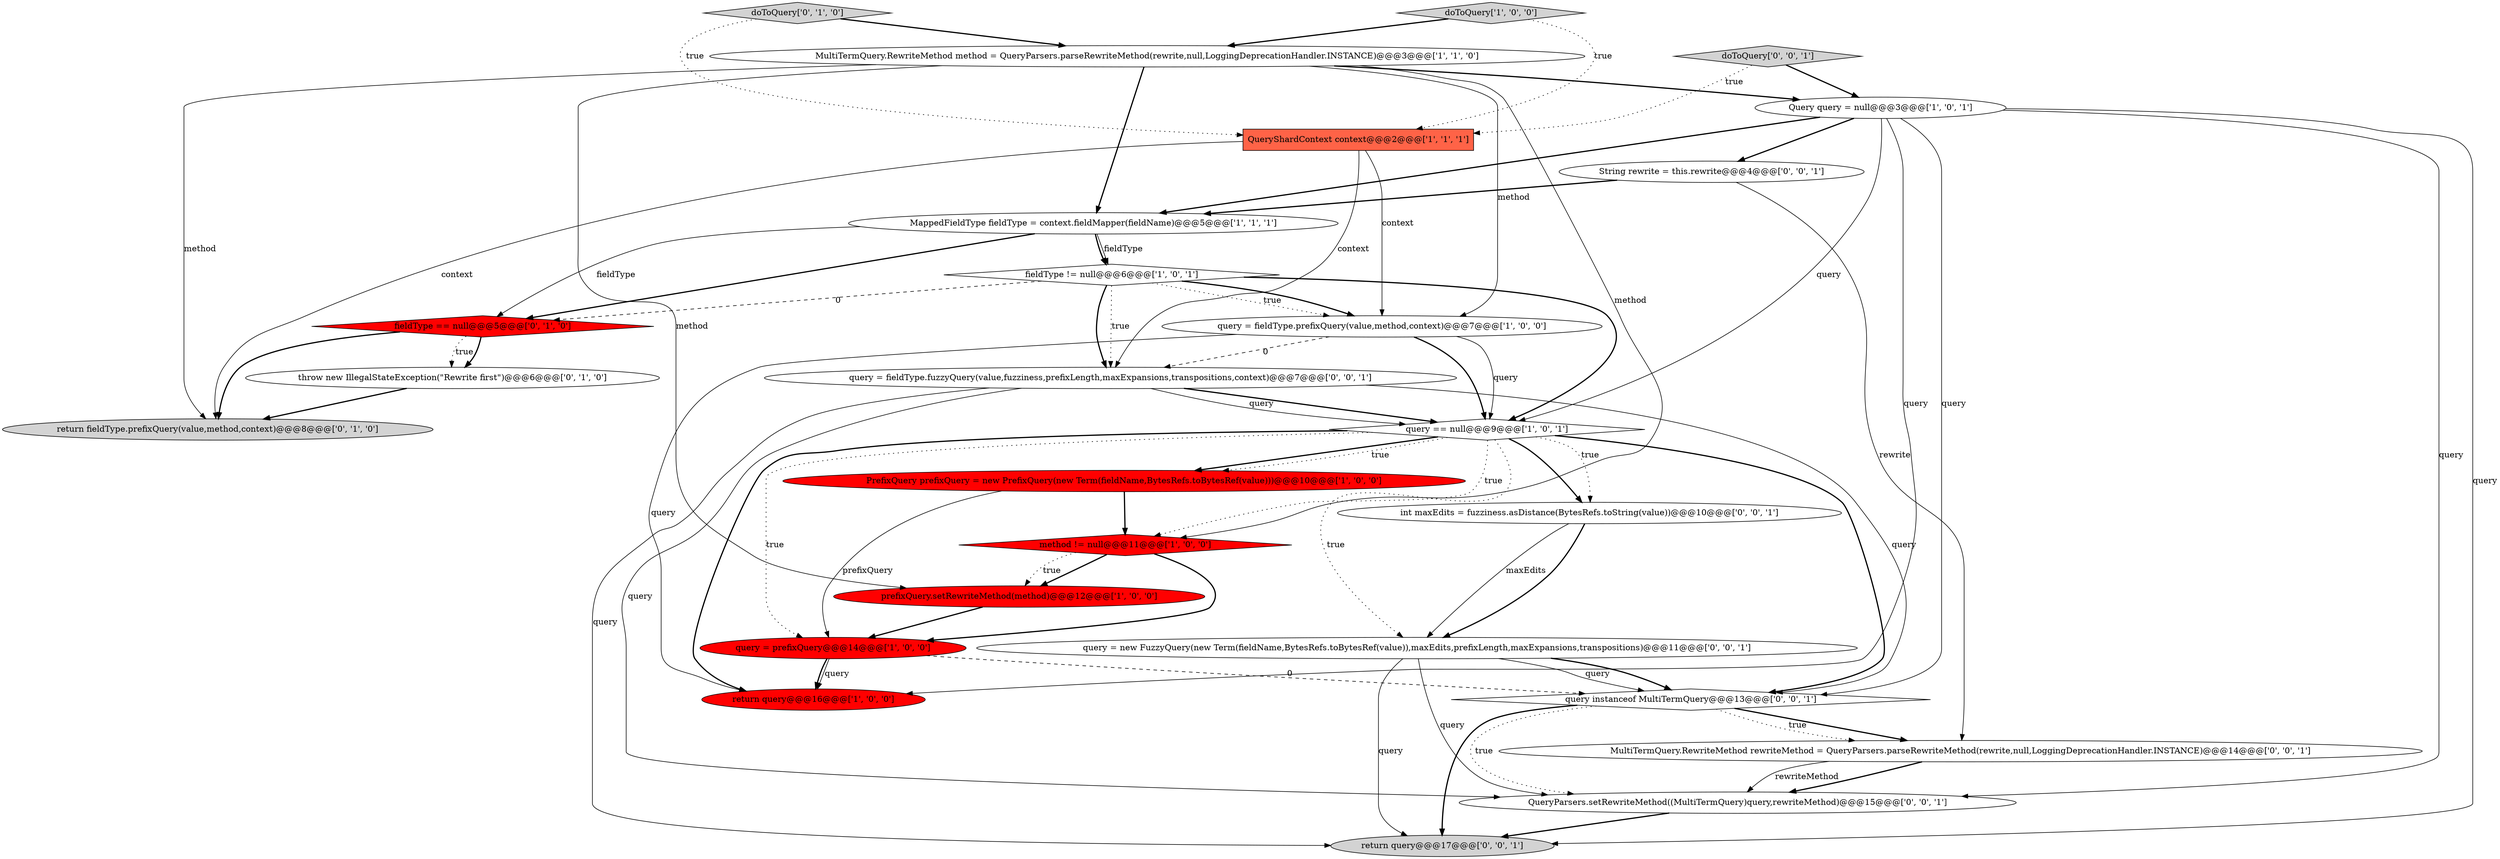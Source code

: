digraph {
13 [style = filled, label = "return fieldType.prefixQuery(value,method,context)@@@8@@@['0', '1', '0']", fillcolor = lightgray, shape = ellipse image = "AAA0AAABBB2BBB"];
14 [style = filled, label = "doToQuery['0', '1', '0']", fillcolor = lightgray, shape = diamond image = "AAA0AAABBB2BBB"];
5 [style = filled, label = "prefixQuery.setRewriteMethod(method)@@@12@@@['1', '0', '0']", fillcolor = red, shape = ellipse image = "AAA1AAABBB1BBB"];
8 [style = filled, label = "return query@@@16@@@['1', '0', '0']", fillcolor = red, shape = ellipse image = "AAA1AAABBB1BBB"];
15 [style = filled, label = "fieldType == null@@@5@@@['0', '1', '0']", fillcolor = red, shape = diamond image = "AAA1AAABBB2BBB"];
10 [style = filled, label = "Query query = null@@@3@@@['1', '0', '1']", fillcolor = white, shape = ellipse image = "AAA0AAABBB1BBB"];
24 [style = filled, label = "query instanceof MultiTermQuery@@@13@@@['0', '0', '1']", fillcolor = white, shape = diamond image = "AAA0AAABBB3BBB"];
21 [style = filled, label = "doToQuery['0', '0', '1']", fillcolor = lightgray, shape = diamond image = "AAA0AAABBB3BBB"];
0 [style = filled, label = "QueryShardContext context@@@2@@@['1', '1', '1']", fillcolor = tomato, shape = box image = "AAA0AAABBB1BBB"];
6 [style = filled, label = "doToQuery['1', '0', '0']", fillcolor = lightgray, shape = diamond image = "AAA0AAABBB1BBB"];
18 [style = filled, label = "query = new FuzzyQuery(new Term(fieldName,BytesRefs.toBytesRef(value)),maxEdits,prefixLength,maxExpansions,transpositions)@@@11@@@['0', '0', '1']", fillcolor = white, shape = ellipse image = "AAA0AAABBB3BBB"];
1 [style = filled, label = "fieldType != null@@@6@@@['1', '0', '1']", fillcolor = white, shape = diamond image = "AAA0AAABBB1BBB"];
3 [style = filled, label = "method != null@@@11@@@['1', '0', '0']", fillcolor = red, shape = diamond image = "AAA1AAABBB1BBB"];
9 [style = filled, label = "PrefixQuery prefixQuery = new PrefixQuery(new Term(fieldName,BytesRefs.toBytesRef(value)))@@@10@@@['1', '0', '0']", fillcolor = red, shape = ellipse image = "AAA1AAABBB1BBB"];
7 [style = filled, label = "MappedFieldType fieldType = context.fieldMapper(fieldName)@@@5@@@['1', '1', '1']", fillcolor = white, shape = ellipse image = "AAA0AAABBB1BBB"];
4 [style = filled, label = "query == null@@@9@@@['1', '0', '1']", fillcolor = white, shape = diamond image = "AAA0AAABBB1BBB"];
20 [style = filled, label = "query = fieldType.fuzzyQuery(value,fuzziness,prefixLength,maxExpansions,transpositions,context)@@@7@@@['0', '0', '1']", fillcolor = white, shape = ellipse image = "AAA0AAABBB3BBB"];
17 [style = filled, label = "return query@@@17@@@['0', '0', '1']", fillcolor = lightgray, shape = ellipse image = "AAA0AAABBB3BBB"];
11 [style = filled, label = "query = prefixQuery@@@14@@@['1', '0', '0']", fillcolor = red, shape = ellipse image = "AAA1AAABBB1BBB"];
16 [style = filled, label = "throw new IllegalStateException(\"Rewrite first\")@@@6@@@['0', '1', '0']", fillcolor = white, shape = ellipse image = "AAA0AAABBB2BBB"];
19 [style = filled, label = "QueryParsers.setRewriteMethod((MultiTermQuery)query,rewriteMethod)@@@15@@@['0', '0', '1']", fillcolor = white, shape = ellipse image = "AAA0AAABBB3BBB"];
2 [style = filled, label = "MultiTermQuery.RewriteMethod method = QueryParsers.parseRewriteMethod(rewrite,null,LoggingDeprecationHandler.INSTANCE)@@@3@@@['1', '1', '0']", fillcolor = white, shape = ellipse image = "AAA0AAABBB1BBB"];
12 [style = filled, label = "query = fieldType.prefixQuery(value,method,context)@@@7@@@['1', '0', '0']", fillcolor = white, shape = ellipse image = "AAA0AAABBB1BBB"];
23 [style = filled, label = "int maxEdits = fuzziness.asDistance(BytesRefs.toString(value))@@@10@@@['0', '0', '1']", fillcolor = white, shape = ellipse image = "AAA0AAABBB3BBB"];
22 [style = filled, label = "MultiTermQuery.RewriteMethod rewriteMethod = QueryParsers.parseRewriteMethod(rewrite,null,LoggingDeprecationHandler.INSTANCE)@@@14@@@['0', '0', '1']", fillcolor = white, shape = ellipse image = "AAA0AAABBB3BBB"];
25 [style = filled, label = "String rewrite = this.rewrite@@@4@@@['0', '0', '1']", fillcolor = white, shape = ellipse image = "AAA0AAABBB3BBB"];
12->20 [style = dashed, label="0"];
4->9 [style = bold, label=""];
21->10 [style = bold, label=""];
4->18 [style = dotted, label="true"];
2->13 [style = solid, label="method"];
12->4 [style = solid, label="query"];
18->17 [style = solid, label="query"];
1->4 [style = bold, label=""];
7->1 [style = bold, label=""];
15->13 [style = bold, label=""];
16->13 [style = bold, label=""];
25->22 [style = solid, label="rewrite"];
20->24 [style = solid, label="query"];
23->18 [style = solid, label="maxEdits"];
0->20 [style = solid, label="context"];
4->24 [style = bold, label=""];
22->19 [style = bold, label=""];
2->12 [style = solid, label="method"];
0->12 [style = solid, label="context"];
7->1 [style = solid, label="fieldType"];
14->0 [style = dotted, label="true"];
1->15 [style = dashed, label="0"];
21->0 [style = dotted, label="true"];
4->23 [style = dotted, label="true"];
2->5 [style = solid, label="method"];
3->11 [style = bold, label=""];
4->11 [style = dotted, label="true"];
1->20 [style = bold, label=""];
10->17 [style = solid, label="query"];
19->17 [style = bold, label=""];
15->16 [style = dotted, label="true"];
0->13 [style = solid, label="context"];
2->10 [style = bold, label=""];
15->16 [style = bold, label=""];
10->7 [style = bold, label=""];
25->7 [style = bold, label=""];
18->24 [style = bold, label=""];
24->22 [style = bold, label=""];
20->4 [style = bold, label=""];
18->24 [style = solid, label="query"];
11->8 [style = solid, label="query"];
18->19 [style = solid, label="query"];
22->19 [style = solid, label="rewriteMethod"];
6->2 [style = bold, label=""];
3->5 [style = bold, label=""];
3->5 [style = dotted, label="true"];
4->3 [style = dotted, label="true"];
12->4 [style = bold, label=""];
2->3 [style = solid, label="method"];
10->25 [style = bold, label=""];
24->22 [style = dotted, label="true"];
12->8 [style = solid, label="query"];
1->12 [style = dotted, label="true"];
11->24 [style = dashed, label="0"];
7->15 [style = solid, label="fieldType"];
20->17 [style = solid, label="query"];
24->17 [style = bold, label=""];
9->11 [style = solid, label="prefixQuery"];
1->12 [style = bold, label=""];
9->3 [style = bold, label=""];
4->8 [style = bold, label=""];
11->8 [style = bold, label=""];
7->15 [style = bold, label=""];
24->19 [style = dotted, label="true"];
10->8 [style = solid, label="query"];
5->11 [style = bold, label=""];
14->2 [style = bold, label=""];
6->0 [style = dotted, label="true"];
2->7 [style = bold, label=""];
10->19 [style = solid, label="query"];
4->9 [style = dotted, label="true"];
20->19 [style = solid, label="query"];
10->4 [style = solid, label="query"];
10->24 [style = solid, label="query"];
23->18 [style = bold, label=""];
1->20 [style = dotted, label="true"];
4->23 [style = bold, label=""];
20->4 [style = solid, label="query"];
}
